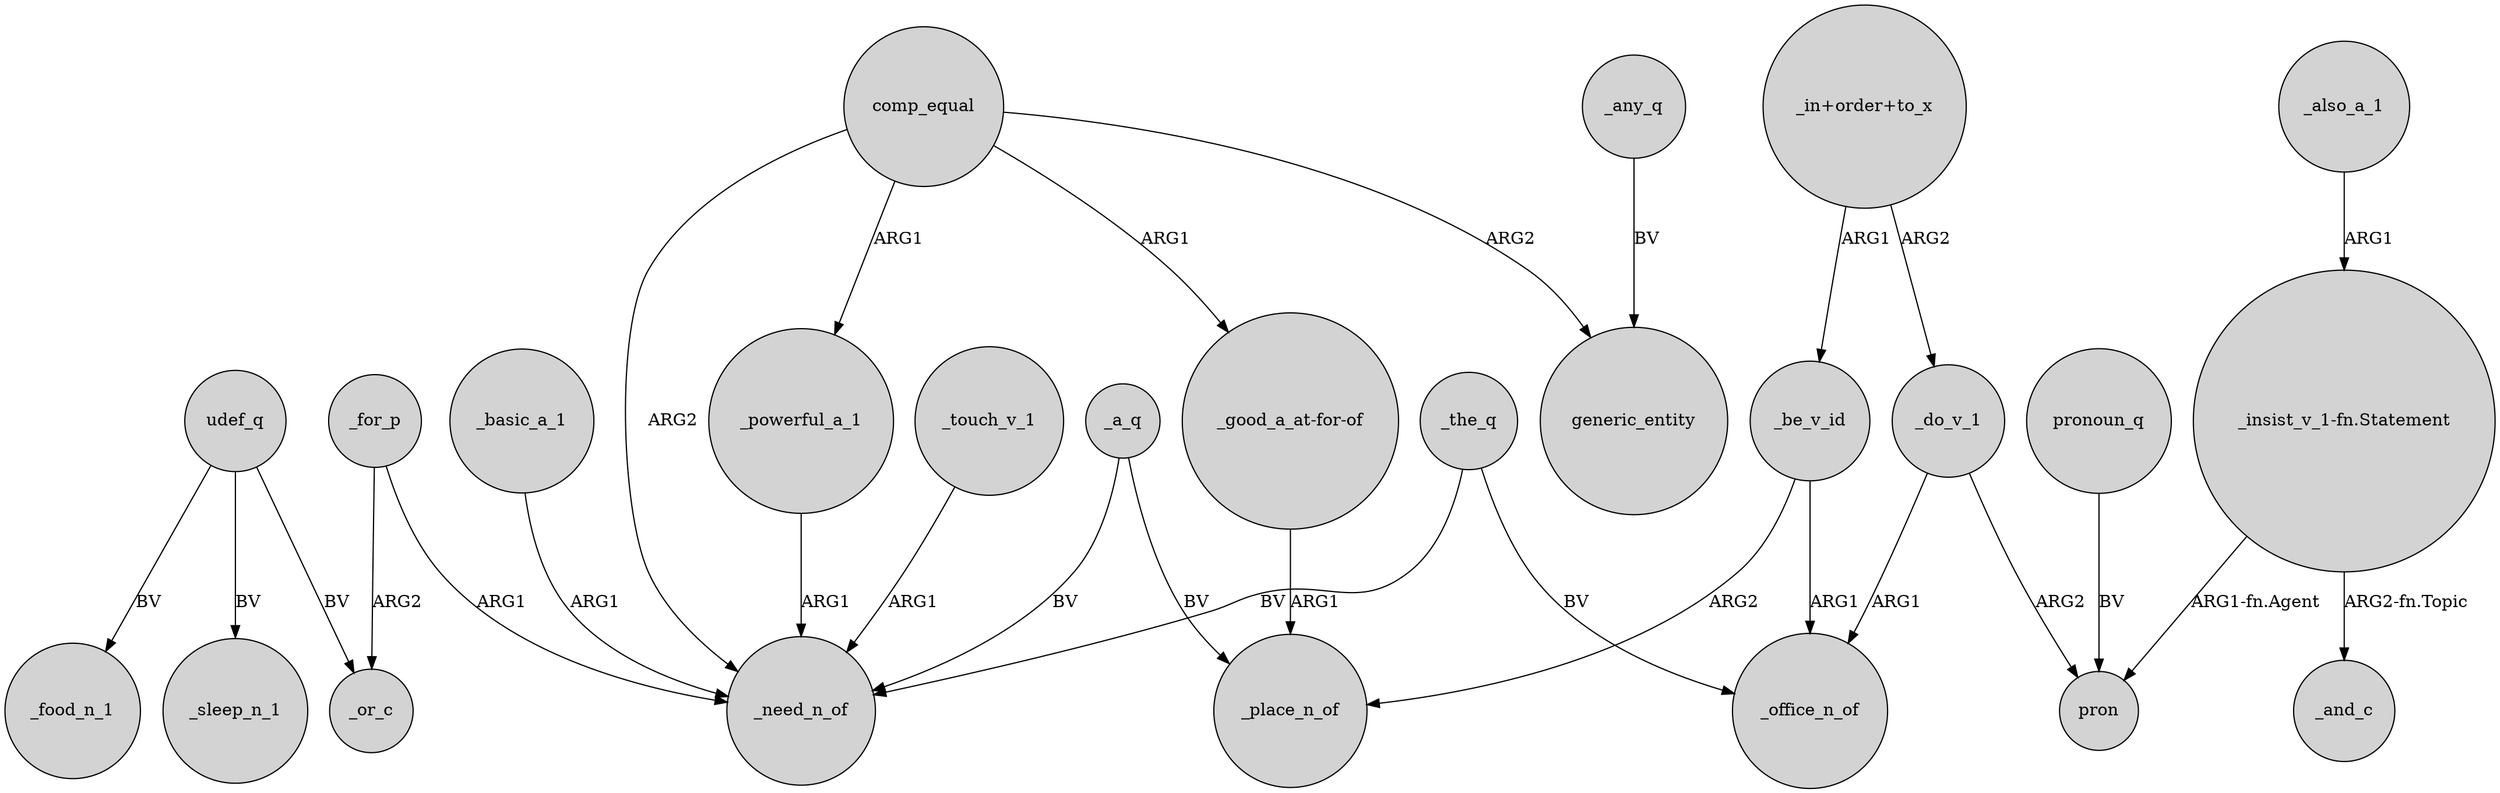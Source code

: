 digraph {
	node [shape=circle style=filled]
	"_good_a_at-for-of" -> _place_n_of [label=ARG1]
	_basic_a_1 -> _need_n_of [label=ARG1]
	_for_p -> _need_n_of [label=ARG1]
	_be_v_id -> _office_n_of [label=ARG1]
	"_in+order+to_x" -> _be_v_id [label=ARG1]
	comp_equal -> _need_n_of [label=ARG2]
	udef_q -> _or_c [label=BV]
	udef_q -> _food_n_1 [label=BV]
	comp_equal -> generic_entity [label=ARG2]
	_the_q -> _office_n_of [label=BV]
	_powerful_a_1 -> _need_n_of [label=ARG1]
	_do_v_1 -> pron [label=ARG2]
	_touch_v_1 -> _need_n_of [label=ARG1]
	pronoun_q -> pron [label=BV]
	_the_q -> _need_n_of [label=BV]
	comp_equal -> "_good_a_at-for-of" [label=ARG1]
	_any_q -> generic_entity [label=BV]
	udef_q -> _sleep_n_1 [label=BV]
	"_insist_v_1-fn.Statement" -> _and_c [label="ARG2-fn.Topic"]
	"_insist_v_1-fn.Statement" -> pron [label="ARG1-fn.Agent"]
	_also_a_1 -> "_insist_v_1-fn.Statement" [label=ARG1]
	_a_q -> _place_n_of [label=BV]
	"_in+order+to_x" -> _do_v_1 [label=ARG2]
	_do_v_1 -> _office_n_of [label=ARG1]
	comp_equal -> _powerful_a_1 [label=ARG1]
	_a_q -> _need_n_of [label=BV]
	_be_v_id -> _place_n_of [label=ARG2]
	_for_p -> _or_c [label=ARG2]
}
